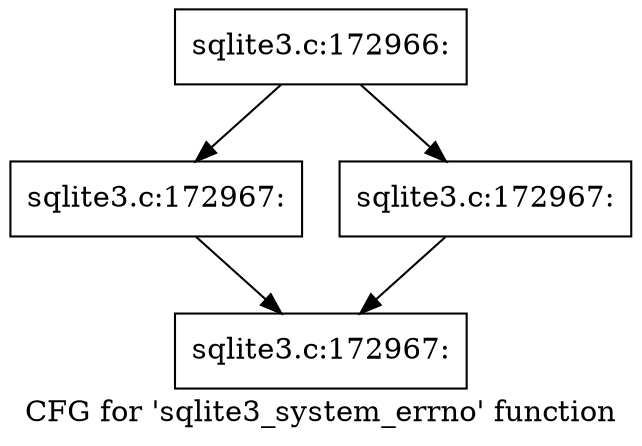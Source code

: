 digraph "CFG for 'sqlite3_system_errno' function" {
	label="CFG for 'sqlite3_system_errno' function";

	Node0x55c0f5c68b80 [shape=record,label="{sqlite3.c:172966:}"];
	Node0x55c0f5c68b80 -> Node0x55c0f5c66f70;
	Node0x55c0f5c68b80 -> Node0x55c0f5c66fc0;
	Node0x55c0f5c66f70 [shape=record,label="{sqlite3.c:172967:}"];
	Node0x55c0f5c66f70 -> Node0x55c0f5c67010;
	Node0x55c0f5c66fc0 [shape=record,label="{sqlite3.c:172967:}"];
	Node0x55c0f5c66fc0 -> Node0x55c0f5c67010;
	Node0x55c0f5c67010 [shape=record,label="{sqlite3.c:172967:}"];
}
